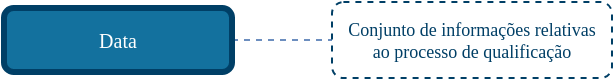 <mxfile version="14.4.4" type="device"><diagram id="pwx9f-JPc5i2mSrcDJkJ" name="Qualification-Business"><mxGraphModel dx="1255" dy="578" grid="1" gridSize="10" guides="1" tooltips="1" connect="1" arrows="1" fold="1" page="1" pageScale="1" pageWidth="827" pageHeight="1169" math="0" shadow="0"><root><mxCell id="0"/><mxCell id="1" parent="0"/><mxCell id="7SM82Xgn0hcUYBG6hJO3-5" style="edgeStyle=none;rounded=1;orthogonalLoop=1;jettySize=auto;html=1;entryX=0;entryY=0.5;entryDx=0;entryDy=0;dashed=1;endArrow=none;endFill=0;endSize=6;strokeColor=#6C8EBF;exitX=1;exitY=0.5;exitDx=0;exitDy=0;" parent="1" source="CP8brj2QoUajFCljk4hs-1" target="7SM82Xgn0hcUYBG6hJO3-3" edge="1"><mxGeometry relative="1" as="geometry"><mxPoint x="448" y="346.0" as="sourcePoint"/><mxPoint x="629" y="249" as="targetPoint"/></mxGeometry></mxCell><mxCell id="CP8brj2QoUajFCljk4hs-1" value="Data" style="rounded=1;whiteSpace=wrap;html=1;comic=0;shadow=0;backgroundOutline=0;snapToPoint=0;fixDash=0;strokeWidth=3;fontFamily=Verdana;fontStyle=0;labelBackgroundColor=none;labelBorderColor=none;fontSize=10;fillColor=#13719E;strokeColor=#003F66;fontColor=#ffffff;" parent="1" vertex="1"><mxGeometry x="60" y="44" width="114" height="32" as="geometry"/></mxCell><mxCell id="7SM82Xgn0hcUYBG6hJO3-3" value="&lt;font style=&quot;font-size: 9px&quot;&gt;Conjunto de informações relativas ao processo de qualificação&lt;/font&gt;" style="rounded=1;whiteSpace=wrap;html=1;shadow=0;comic=0;strokeColor=#003F66;strokeWidth=1;fillColor=#ffffff;fontFamily=Verdana;fontSize=9;fontColor=#003F66;dashed=1;spacingLeft=5;spacing=0;spacingRight=5;spacingBottom=5;spacingTop=5;align=center;verticalAlign=middle;gradientColor=#ffffff;" parent="1" vertex="1"><mxGeometry x="224" y="41" width="140" height="38" as="geometry"/></mxCell></root></mxGraphModel></diagram></mxfile>